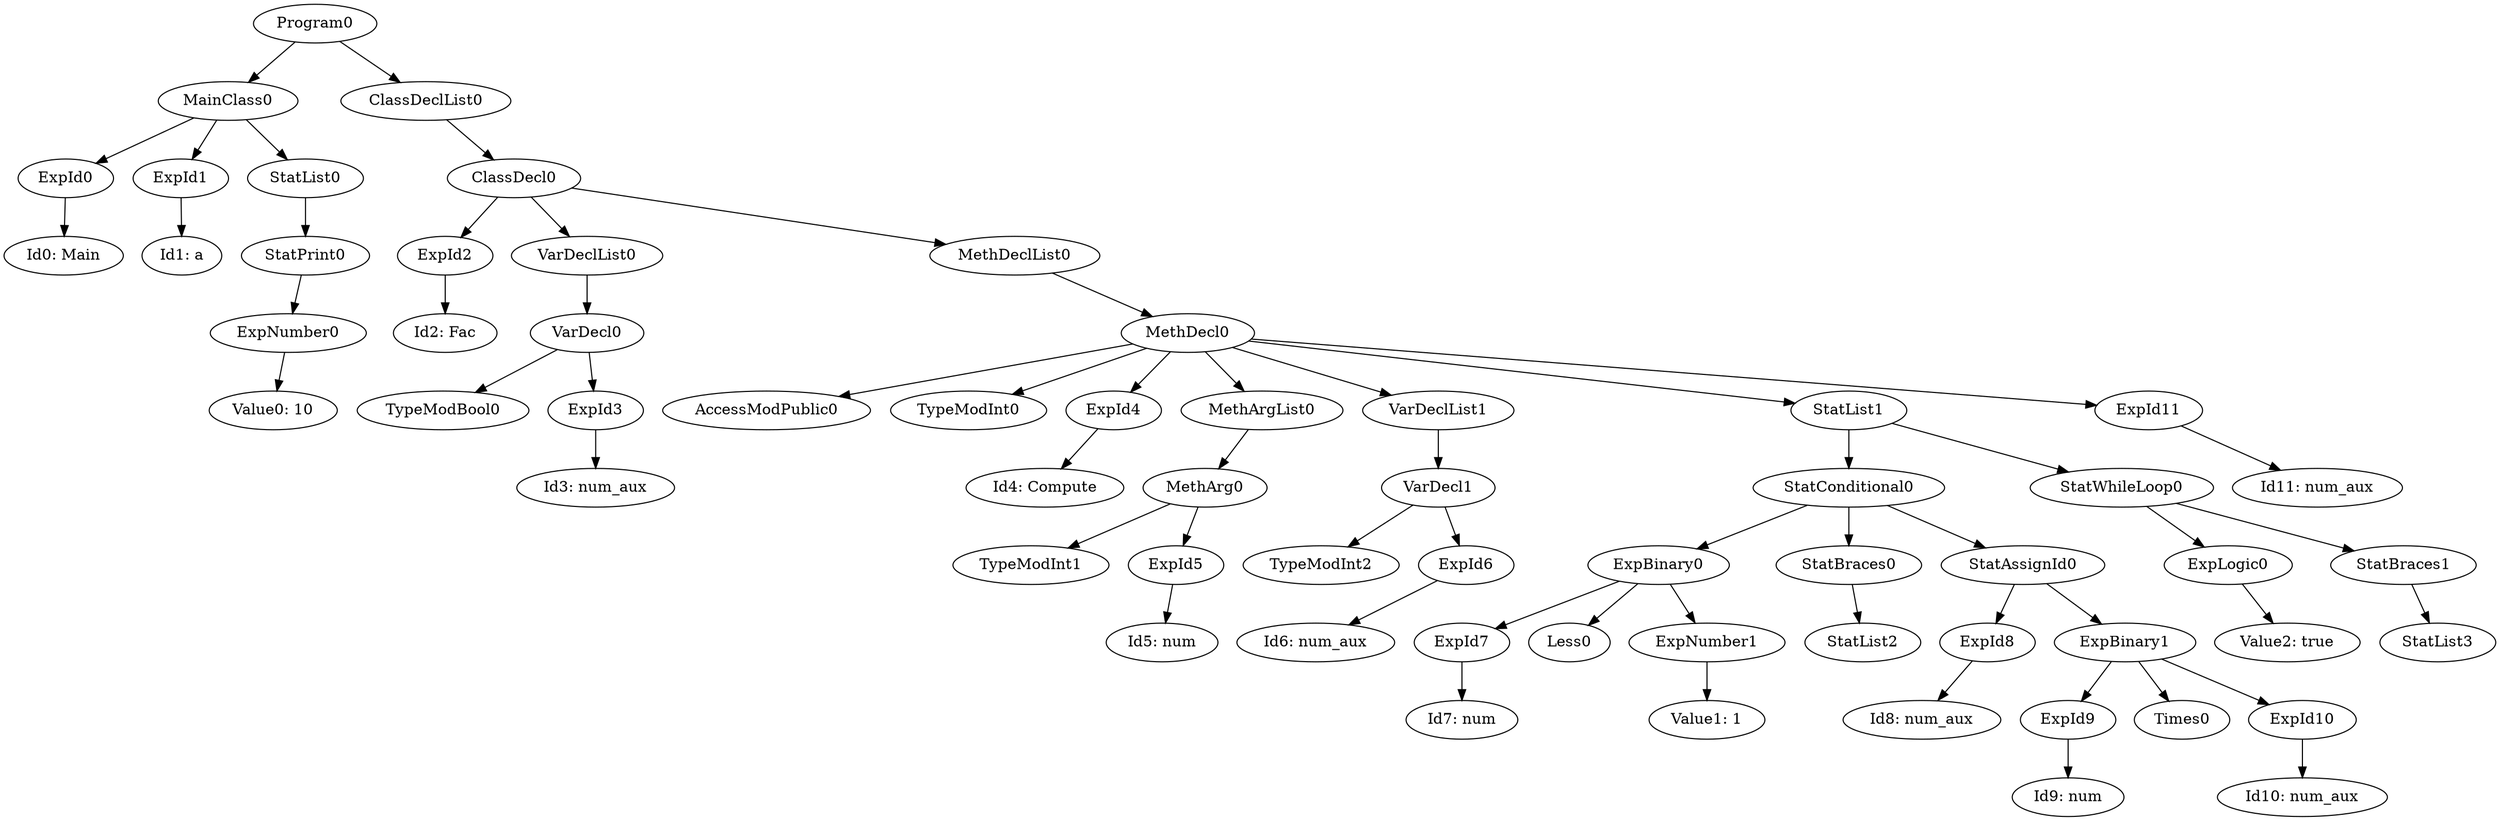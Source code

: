 digraph {
	ordering = out;
	MethDeclList0 -> MethDecl0;
	StatList1 -> StatConditional0;
	StatList1 -> StatWhileLoop0;
	ExpId9 -> "Id9: num";
	StatAssignId0 -> ExpId8;
	StatAssignId0 -> ExpBinary1;
	StatBraces0 -> StatList2;
	ExpBinary1 -> ExpId9;
	ExpBinary1 -> Times0;
	ExpBinary1 -> ExpId10;
	StatConditional0 -> ExpBinary0;
	StatConditional0 -> StatBraces0;
	StatConditional0 -> StatAssignId0;
	ExpNumber1 -> "Value1: 1";
	ExpId10 -> "Id10: num_aux";
	StatPrint0 -> ExpNumber0;
	ExpId8 -> "Id8: num_aux";
	ExpId2 -> "Id2: Fac";
	StatBraces1 -> StatList3;
	VarDecl1 -> TypeModInt2;
	VarDecl1 -> ExpId6;
	ExpId11 -> "Id11: num_aux";
	VarDeclList1 -> VarDecl1;
	Program0 -> MainClass0;
	Program0 -> ClassDeclList0;
	StatWhileLoop0 -> ExpLogic0;
	StatWhileLoop0 -> StatBraces1;
	ClassDecl0 -> ExpId2;
	ClassDecl0 -> VarDeclList0;
	ClassDecl0 -> MethDeclList0;
	StatList0 -> StatPrint0;
	MainClass0 -> ExpId0;
	MainClass0 -> ExpId1;
	MainClass0 -> StatList0;
	ExpId0 -> "Id0: Main";
	ExpId1 -> "Id1: a";
	VarDeclList0 -> VarDecl0;
	ExpNumber0 -> "Value0: 10";
	VarDecl0 -> TypeModBool0;
	VarDecl0 -> ExpId3;
	ExpId7 -> "Id7: num";
	MethDecl0 -> AccessModPublic0;
	MethDecl0 -> TypeModInt0;
	MethDecl0 -> ExpId4;
	MethDecl0 -> MethArgList0;
	MethDecl0 -> VarDeclList1;
	MethDecl0 -> StatList1;
	MethDecl0 -> ExpId11;
	ExpId3 -> "Id3: num_aux";
	ExpId4 -> "Id4: Compute";
	MethArg0 -> TypeModInt1;
	MethArg0 -> ExpId5;
	ExpLogic0 -> "Value2: true";
	MethArgList0 -> MethArg0;
	ExpId5 -> "Id5: num";
	ExpId6 -> "Id6: num_aux";
	ClassDeclList0 -> ClassDecl0;
	ExpBinary0 -> ExpId7;
	ExpBinary0 -> Less0;
	ExpBinary0 -> ExpNumber1;
}

